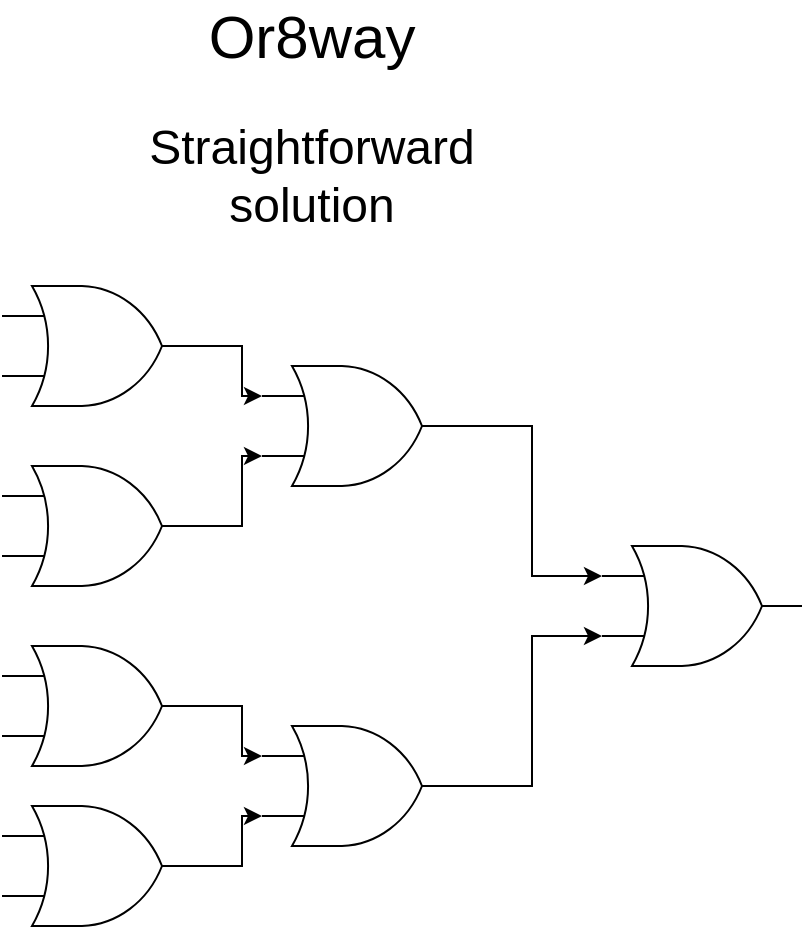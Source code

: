 <mxfile version="26.0.9">
  <diagram name="Page-1" id="OUdHE-6a_gO-KGceZ4Dp">
    <mxGraphModel dx="1181" dy="730" grid="1" gridSize="10" guides="1" tooltips="1" connect="1" arrows="1" fold="1" page="1" pageScale="1" pageWidth="850" pageHeight="1100" math="0" shadow="0">
      <root>
        <mxCell id="0" />
        <mxCell id="1" parent="0" />
        <mxCell id="Th1ZxhVG1WfQ8AxA52XC-2" value="" style="verticalLabelPosition=bottom;shadow=0;dashed=0;align=center;html=1;verticalAlign=top;shape=mxgraph.electrical.logic_gates.logic_gate;operation=or;" parent="1" vertex="1">
          <mxGeometry x="225" y="150" width="100" height="60" as="geometry" />
        </mxCell>
        <mxCell id="Th1ZxhVG1WfQ8AxA52XC-3" value="" style="verticalLabelPosition=bottom;shadow=0;dashed=0;align=center;html=1;verticalAlign=top;shape=mxgraph.electrical.logic_gates.logic_gate;operation=or;" parent="1" vertex="1">
          <mxGeometry x="225" y="240" width="100" height="60" as="geometry" />
        </mxCell>
        <mxCell id="Th1ZxhVG1WfQ8AxA52XC-4" value="" style="verticalLabelPosition=bottom;shadow=0;dashed=0;align=center;html=1;verticalAlign=top;shape=mxgraph.electrical.logic_gates.logic_gate;operation=or;" parent="1" vertex="1">
          <mxGeometry x="225" y="330" width="100" height="60" as="geometry" />
        </mxCell>
        <mxCell id="Th1ZxhVG1WfQ8AxA52XC-5" value="" style="verticalLabelPosition=bottom;shadow=0;dashed=0;align=center;html=1;verticalAlign=top;shape=mxgraph.electrical.logic_gates.logic_gate;operation=or;" parent="1" vertex="1">
          <mxGeometry x="225" y="410" width="100" height="60" as="geometry" />
        </mxCell>
        <mxCell id="Th1ZxhVG1WfQ8AxA52XC-6" value="" style="verticalLabelPosition=bottom;shadow=0;dashed=0;align=center;html=1;verticalAlign=top;shape=mxgraph.electrical.logic_gates.logic_gate;operation=or;" parent="1" vertex="1">
          <mxGeometry x="355" y="370" width="100" height="60" as="geometry" />
        </mxCell>
        <mxCell id="Th1ZxhVG1WfQ8AxA52XC-7" value="" style="verticalLabelPosition=bottom;shadow=0;dashed=0;align=center;html=1;verticalAlign=top;shape=mxgraph.electrical.logic_gates.logic_gate;operation=or;" parent="1" vertex="1">
          <mxGeometry x="355" y="190" width="100" height="60" as="geometry" />
        </mxCell>
        <mxCell id="Th1ZxhVG1WfQ8AxA52XC-8" value="" style="verticalLabelPosition=bottom;shadow=0;dashed=0;align=center;html=1;verticalAlign=top;shape=mxgraph.electrical.logic_gates.logic_gate;operation=or;" parent="1" vertex="1">
          <mxGeometry x="525" y="280" width="100" height="60" as="geometry" />
        </mxCell>
        <mxCell id="Th1ZxhVG1WfQ8AxA52XC-10" style="edgeStyle=orthogonalEdgeStyle;rounded=0;orthogonalLoop=1;jettySize=auto;html=1;entryX=0;entryY=0.25;entryDx=0;entryDy=0;entryPerimeter=0;" parent="1" source="Th1ZxhVG1WfQ8AxA52XC-2" target="Th1ZxhVG1WfQ8AxA52XC-7" edge="1">
          <mxGeometry relative="1" as="geometry" />
        </mxCell>
        <mxCell id="Th1ZxhVG1WfQ8AxA52XC-11" style="edgeStyle=orthogonalEdgeStyle;rounded=0;orthogonalLoop=1;jettySize=auto;html=1;entryX=0;entryY=0.75;entryDx=0;entryDy=0;entryPerimeter=0;" parent="1" source="Th1ZxhVG1WfQ8AxA52XC-3" target="Th1ZxhVG1WfQ8AxA52XC-7" edge="1">
          <mxGeometry relative="1" as="geometry" />
        </mxCell>
        <mxCell id="Th1ZxhVG1WfQ8AxA52XC-13" style="edgeStyle=orthogonalEdgeStyle;rounded=0;orthogonalLoop=1;jettySize=auto;html=1;entryX=0;entryY=0.25;entryDx=0;entryDy=0;entryPerimeter=0;" parent="1" source="Th1ZxhVG1WfQ8AxA52XC-4" target="Th1ZxhVG1WfQ8AxA52XC-6" edge="1">
          <mxGeometry relative="1" as="geometry" />
        </mxCell>
        <mxCell id="Th1ZxhVG1WfQ8AxA52XC-14" style="edgeStyle=orthogonalEdgeStyle;rounded=0;orthogonalLoop=1;jettySize=auto;html=1;entryX=0;entryY=0.75;entryDx=0;entryDy=0;entryPerimeter=0;" parent="1" source="Th1ZxhVG1WfQ8AxA52XC-5" target="Th1ZxhVG1WfQ8AxA52XC-6" edge="1">
          <mxGeometry relative="1" as="geometry" />
        </mxCell>
        <mxCell id="Th1ZxhVG1WfQ8AxA52XC-15" style="edgeStyle=orthogonalEdgeStyle;rounded=0;orthogonalLoop=1;jettySize=auto;html=1;entryX=0;entryY=0.25;entryDx=0;entryDy=0;entryPerimeter=0;" parent="1" source="Th1ZxhVG1WfQ8AxA52XC-7" target="Th1ZxhVG1WfQ8AxA52XC-8" edge="1">
          <mxGeometry relative="1" as="geometry" />
        </mxCell>
        <mxCell id="Th1ZxhVG1WfQ8AxA52XC-16" style="edgeStyle=orthogonalEdgeStyle;rounded=0;orthogonalLoop=1;jettySize=auto;html=1;entryX=0;entryY=0.75;entryDx=0;entryDy=0;entryPerimeter=0;" parent="1" source="Th1ZxhVG1WfQ8AxA52XC-6" target="Th1ZxhVG1WfQ8AxA52XC-8" edge="1">
          <mxGeometry relative="1" as="geometry" />
        </mxCell>
        <mxCell id="Th1ZxhVG1WfQ8AxA52XC-17" value="Or8way" style="text;html=1;align=center;verticalAlign=middle;whiteSpace=wrap;rounded=0;fontSize=30;" parent="1" vertex="1">
          <mxGeometry x="350" y="10" width="60" height="30" as="geometry" />
        </mxCell>
        <mxCell id="Th1ZxhVG1WfQ8AxA52XC-18" value="Straightforward solution" style="text;html=1;align=center;verticalAlign=middle;whiteSpace=wrap;rounded=0;fontSize=24;" parent="1" vertex="1">
          <mxGeometry x="350" y="80" width="60" height="30" as="geometry" />
        </mxCell>
      </root>
    </mxGraphModel>
  </diagram>
</mxfile>

